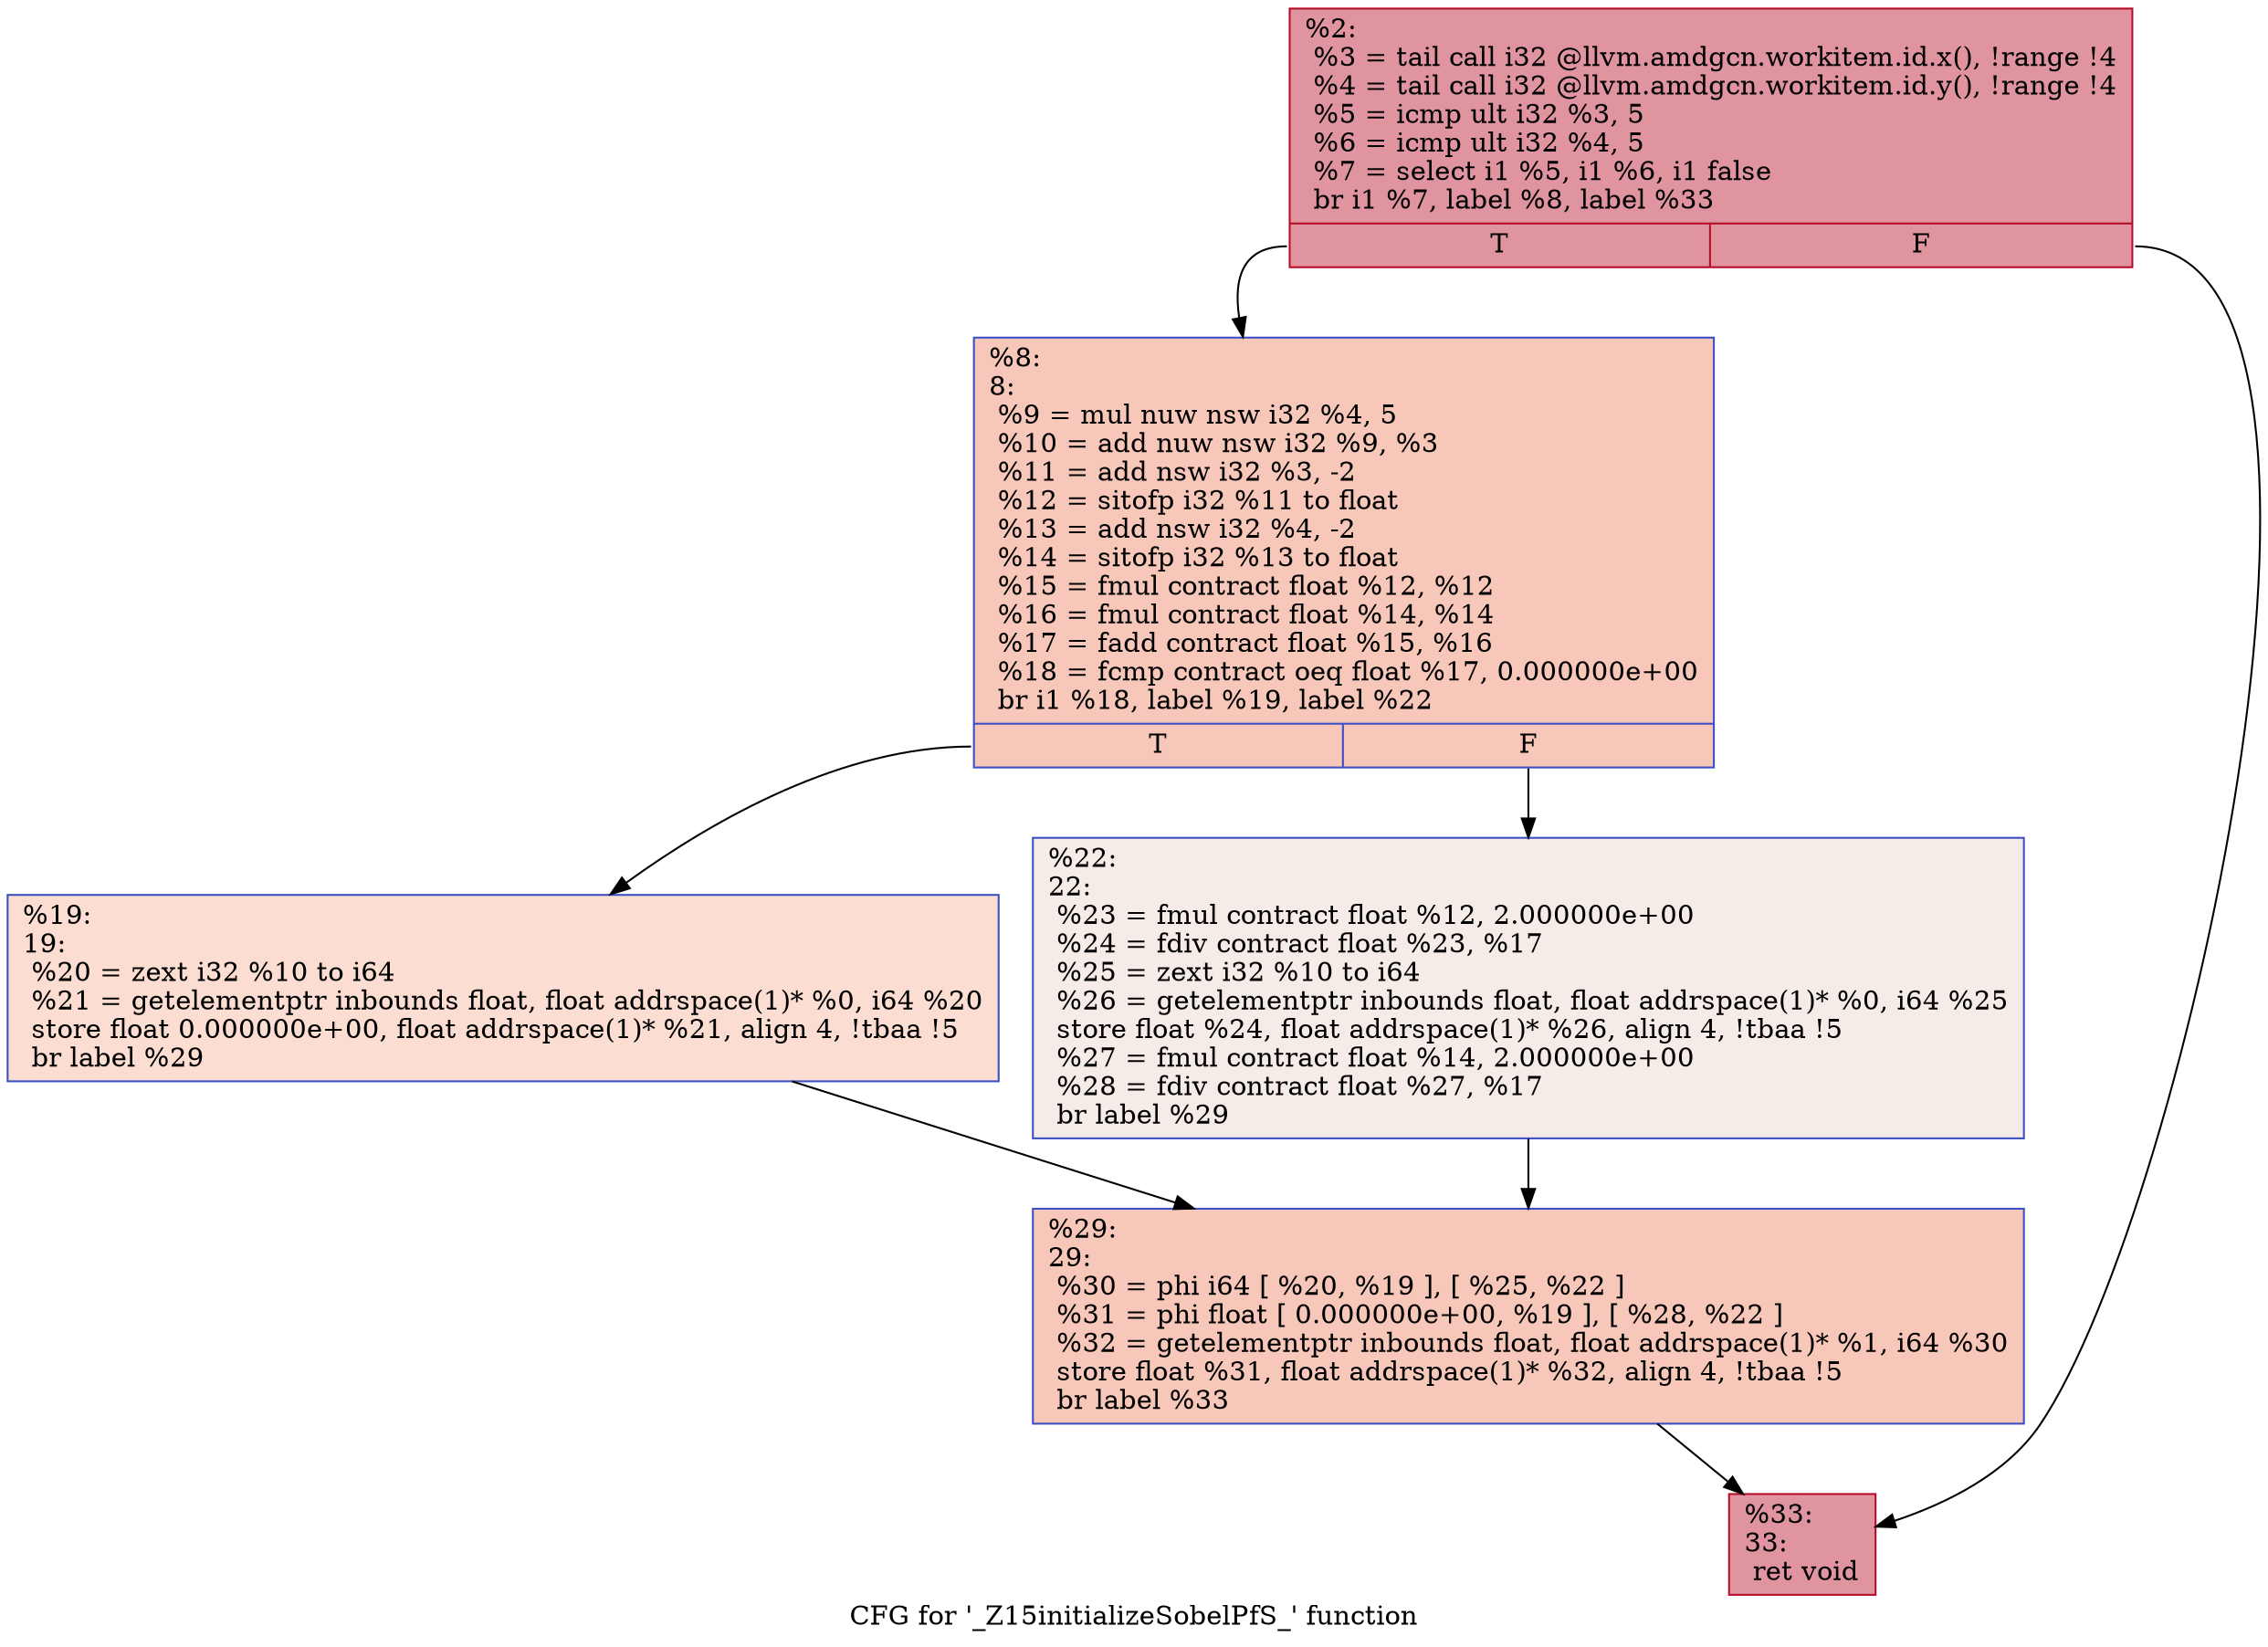 digraph "CFG for '_Z15initializeSobelPfS_' function" {
	label="CFG for '_Z15initializeSobelPfS_' function";

	Node0x56b01c0 [shape=record,color="#b70d28ff", style=filled, fillcolor="#b70d2870",label="{%2:\l  %3 = tail call i32 @llvm.amdgcn.workitem.id.x(), !range !4\l  %4 = tail call i32 @llvm.amdgcn.workitem.id.y(), !range !4\l  %5 = icmp ult i32 %3, 5\l  %6 = icmp ult i32 %4, 5\l  %7 = select i1 %5, i1 %6, i1 false\l  br i1 %7, label %8, label %33\l|{<s0>T|<s1>F}}"];
	Node0x56b01c0:s0 -> Node0x56b1fa0;
	Node0x56b01c0:s1 -> Node0x56b2030;
	Node0x56b1fa0 [shape=record,color="#3d50c3ff", style=filled, fillcolor="#ec7f6370",label="{%8:\l8:                                                \l  %9 = mul nuw nsw i32 %4, 5\l  %10 = add nuw nsw i32 %9, %3\l  %11 = add nsw i32 %3, -2\l  %12 = sitofp i32 %11 to float\l  %13 = add nsw i32 %4, -2\l  %14 = sitofp i32 %13 to float\l  %15 = fmul contract float %12, %12\l  %16 = fmul contract float %14, %14\l  %17 = fadd contract float %15, %16\l  %18 = fcmp contract oeq float %17, 0.000000e+00\l  br i1 %18, label %19, label %22\l|{<s0>T|<s1>F}}"];
	Node0x56b1fa0:s0 -> Node0x56b1740;
	Node0x56b1fa0:s1 -> Node0x56b3260;
	Node0x56b1740 [shape=record,color="#3d50c3ff", style=filled, fillcolor="#f7b39670",label="{%19:\l19:                                               \l  %20 = zext i32 %10 to i64\l  %21 = getelementptr inbounds float, float addrspace(1)* %0, i64 %20\l  store float 0.000000e+00, float addrspace(1)* %21, align 4, !tbaa !5\l  br label %29\l}"];
	Node0x56b1740 -> Node0x56b3670;
	Node0x56b3260 [shape=record,color="#3d50c3ff", style=filled, fillcolor="#ead5c970",label="{%22:\l22:                                               \l  %23 = fmul contract float %12, 2.000000e+00\l  %24 = fdiv contract float %23, %17\l  %25 = zext i32 %10 to i64\l  %26 = getelementptr inbounds float, float addrspace(1)* %0, i64 %25\l  store float %24, float addrspace(1)* %26, align 4, !tbaa !5\l  %27 = fmul contract float %14, 2.000000e+00\l  %28 = fdiv contract float %27, %17\l  br label %29\l}"];
	Node0x56b3260 -> Node0x56b3670;
	Node0x56b3670 [shape=record,color="#3d50c3ff", style=filled, fillcolor="#ec7f6370",label="{%29:\l29:                                               \l  %30 = phi i64 [ %20, %19 ], [ %25, %22 ]\l  %31 = phi float [ 0.000000e+00, %19 ], [ %28, %22 ]\l  %32 = getelementptr inbounds float, float addrspace(1)* %1, i64 %30\l  store float %31, float addrspace(1)* %32, align 4, !tbaa !5\l  br label %33\l}"];
	Node0x56b3670 -> Node0x56b2030;
	Node0x56b2030 [shape=record,color="#b70d28ff", style=filled, fillcolor="#b70d2870",label="{%33:\l33:                                               \l  ret void\l}"];
}
